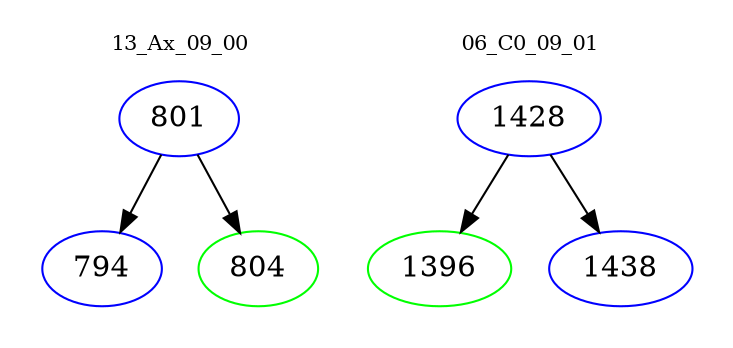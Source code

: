 digraph{
subgraph cluster_0 {
color = white
label = "13_Ax_09_00";
fontsize=10;
T0_801 [label="801", color="blue"]
T0_801 -> T0_794 [color="black"]
T0_794 [label="794", color="blue"]
T0_801 -> T0_804 [color="black"]
T0_804 [label="804", color="green"]
}
subgraph cluster_1 {
color = white
label = "06_C0_09_01";
fontsize=10;
T1_1428 [label="1428", color="blue"]
T1_1428 -> T1_1396 [color="black"]
T1_1396 [label="1396", color="green"]
T1_1428 -> T1_1438 [color="black"]
T1_1438 [label="1438", color="blue"]
}
}
